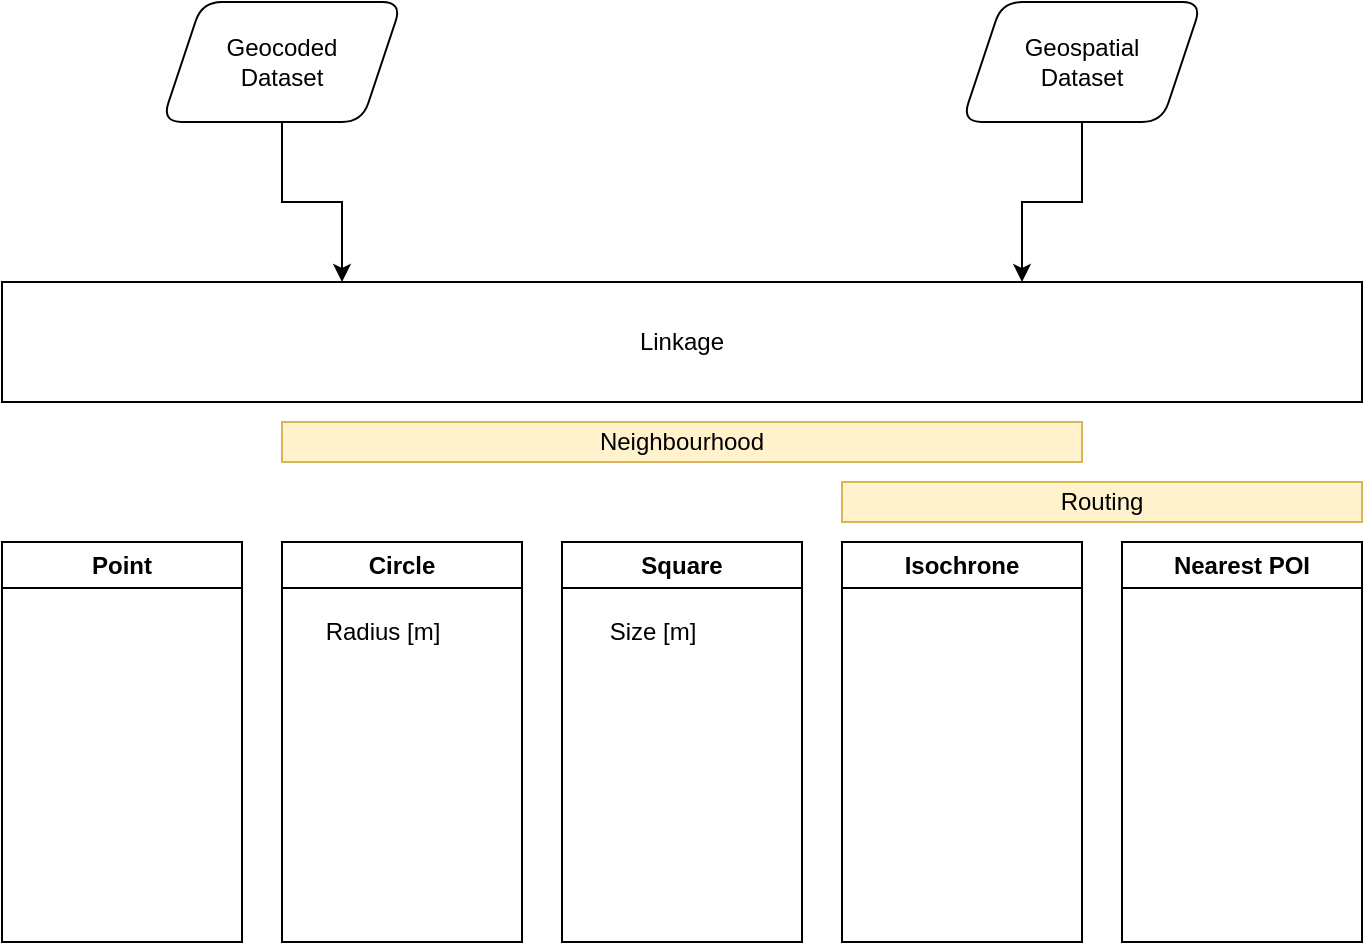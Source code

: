 <mxfile version="24.7.6">
  <diagram name="Seite-1" id="Alotk9Q2dPav7pNGP3Qy">
    <mxGraphModel dx="2373" dy="1255" grid="1" gridSize="10" guides="1" tooltips="1" connect="1" arrows="1" fold="1" page="1" pageScale="1" pageWidth="827" pageHeight="1169" math="0" shadow="0">
      <root>
        <mxCell id="0" />
        <mxCell id="1" parent="0" />
        <mxCell id="aEIhyESOMuXxNe6kChHx-13" style="edgeStyle=orthogonalEdgeStyle;rounded=0;orthogonalLoop=1;jettySize=auto;html=1;exitX=0.5;exitY=1;exitDx=0;exitDy=0;entryX=0.25;entryY=0;entryDx=0;entryDy=0;" edge="1" parent="1" source="aEIhyESOMuXxNe6kChHx-1" target="aEIhyESOMuXxNe6kChHx-3">
          <mxGeometry relative="1" as="geometry" />
        </mxCell>
        <mxCell id="aEIhyESOMuXxNe6kChHx-1" value="Geocoded&lt;br&gt;Dataset" style="shape=parallelogram;perimeter=parallelogramPerimeter;whiteSpace=wrap;html=1;fixedSize=1;rounded=1;" vertex="1" parent="1">
          <mxGeometry x="160" y="100" width="120" height="60" as="geometry" />
        </mxCell>
        <mxCell id="aEIhyESOMuXxNe6kChHx-14" style="edgeStyle=orthogonalEdgeStyle;rounded=0;orthogonalLoop=1;jettySize=auto;html=1;exitX=0.5;exitY=1;exitDx=0;exitDy=0;entryX=0.75;entryY=0;entryDx=0;entryDy=0;" edge="1" parent="1" source="aEIhyESOMuXxNe6kChHx-2" target="aEIhyESOMuXxNe6kChHx-3">
          <mxGeometry relative="1" as="geometry" />
        </mxCell>
        <mxCell id="aEIhyESOMuXxNe6kChHx-2" value="Geospatial&lt;br&gt;Dataset" style="shape=parallelogram;perimeter=parallelogramPerimeter;whiteSpace=wrap;html=1;fixedSize=1;rounded=1;" vertex="1" parent="1">
          <mxGeometry x="560" y="100" width="120" height="60" as="geometry" />
        </mxCell>
        <mxCell id="aEIhyESOMuXxNe6kChHx-3" value="Linkage" style="rounded=0;whiteSpace=wrap;html=1;" vertex="1" parent="1">
          <mxGeometry x="80" y="240" width="680" height="60" as="geometry" />
        </mxCell>
        <mxCell id="aEIhyESOMuXxNe6kChHx-4" value="Circle" style="swimlane;whiteSpace=wrap;html=1;" vertex="1" parent="1">
          <mxGeometry x="220" y="370" width="120" height="200" as="geometry" />
        </mxCell>
        <mxCell id="aEIhyESOMuXxNe6kChHx-11" value="Radius [m]" style="text;html=1;align=center;verticalAlign=middle;resizable=0;points=[];autosize=1;strokeColor=none;fillColor=none;" vertex="1" parent="aEIhyESOMuXxNe6kChHx-4">
          <mxGeometry x="10" y="30" width="80" height="30" as="geometry" />
        </mxCell>
        <mxCell id="aEIhyESOMuXxNe6kChHx-5" value="Point" style="swimlane;whiteSpace=wrap;html=1;" vertex="1" parent="1">
          <mxGeometry x="80" y="370" width="120" height="200" as="geometry" />
        </mxCell>
        <mxCell id="aEIhyESOMuXxNe6kChHx-6" value="Square" style="swimlane;whiteSpace=wrap;html=1;" vertex="1" parent="1">
          <mxGeometry x="360" y="370" width="120" height="200" as="geometry" />
        </mxCell>
        <mxCell id="aEIhyESOMuXxNe6kChHx-12" value="Size [m]" style="text;html=1;align=center;verticalAlign=middle;resizable=0;points=[];autosize=1;strokeColor=none;fillColor=none;" vertex="1" parent="aEIhyESOMuXxNe6kChHx-6">
          <mxGeometry x="10" y="30" width="70" height="30" as="geometry" />
        </mxCell>
        <mxCell id="aEIhyESOMuXxNe6kChHx-7" value="Isochrone" style="swimlane;whiteSpace=wrap;html=1;startSize=23;" vertex="1" parent="1">
          <mxGeometry x="500" y="370" width="120" height="200" as="geometry" />
        </mxCell>
        <mxCell id="aEIhyESOMuXxNe6kChHx-8" value="Nearest POI" style="swimlane;whiteSpace=wrap;html=1;" vertex="1" parent="1">
          <mxGeometry x="640" y="370" width="120" height="200" as="geometry" />
        </mxCell>
        <mxCell id="aEIhyESOMuXxNe6kChHx-9" value="Neighbourhood" style="rounded=0;whiteSpace=wrap;html=1;fillColor=#fff2cc;strokeColor=#d6b656;" vertex="1" parent="1">
          <mxGeometry x="220" y="310" width="400" height="20" as="geometry" />
        </mxCell>
        <mxCell id="aEIhyESOMuXxNe6kChHx-10" value="Routing" style="rounded=0;whiteSpace=wrap;html=1;fillColor=#fff2cc;strokeColor=#d6b656;" vertex="1" parent="1">
          <mxGeometry x="500" y="340" width="260" height="20" as="geometry" />
        </mxCell>
      </root>
    </mxGraphModel>
  </diagram>
</mxfile>
